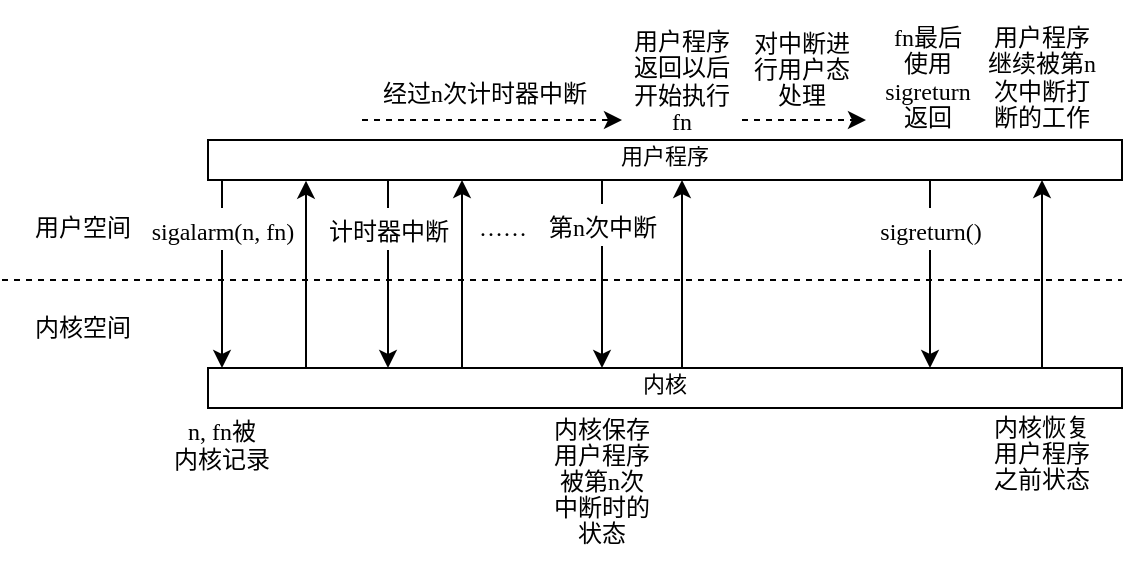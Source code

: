 <mxfile version="17.1.3" type="github">
  <diagram id="5Zsco1YX727TiJmq44mr" name="Page-1">
    <mxGraphModel dx="791" dy="514" grid="1" gridSize="10" guides="1" tooltips="1" connect="1" arrows="1" fold="1" page="1" pageScale="1" pageWidth="1169" pageHeight="827" math="0" shadow="0">
      <root>
        <mxCell id="0" />
        <mxCell id="1" parent="0" />
        <mxCell id="yT5tHZYqJuS_XLaNGveo-1" value="" style="endArrow=none;html=1;rounded=0;dashed=1;" edge="1" parent="1">
          <mxGeometry width="50" height="50" relative="1" as="geometry">
            <mxPoint x="300" y="360" as="sourcePoint" />
            <mxPoint x="860" y="360" as="targetPoint" />
          </mxGeometry>
        </mxCell>
        <mxCell id="yT5tHZYqJuS_XLaNGveo-4" value="&lt;font face=&quot;宋体-简&quot; style=&quot;font-size: 12px ; font-weight: normal&quot;&gt;用户空间&lt;/font&gt;" style="text;strokeColor=none;fillColor=none;html=1;fontSize=24;fontStyle=1;verticalAlign=middle;align=center;" vertex="1" parent="1">
          <mxGeometry x="330" y="330" width="20" as="geometry" />
        </mxCell>
        <mxCell id="yT5tHZYqJuS_XLaNGveo-5" value="&lt;font face=&quot;宋体-简&quot; style=&quot;font-size: 12px ; font-weight: normal&quot;&gt;内核空间&lt;/font&gt;" style="text;strokeColor=none;fillColor=none;html=1;fontSize=24;fontStyle=1;verticalAlign=middle;align=center;" vertex="1" parent="1">
          <mxGeometry x="330" y="380" width="20" as="geometry" />
        </mxCell>
        <mxCell id="yT5tHZYqJuS_XLaNGveo-13" value="&lt;font face=&quot;Times New Roman&quot; style=&quot;font-size: 12px&quot;&gt;sigalarm(n, fn)&lt;/font&gt;" style="edgeStyle=orthogonalEdgeStyle;rounded=0;orthogonalLoop=1;jettySize=auto;html=1;fontFamily=宋体-简;fontSize=18;entryX=0.5;entryY=0;entryDx=0;entryDy=0;" edge="1" parent="1">
          <mxGeometry x="-0.5" relative="1" as="geometry">
            <mxPoint x="410" y="310" as="sourcePoint" />
            <mxPoint x="410" y="404" as="targetPoint" />
            <mxPoint as="offset" />
          </mxGeometry>
        </mxCell>
        <mxCell id="yT5tHZYqJuS_XLaNGveo-7" value="&lt;div&gt;&lt;span style=&quot;font-size: 11px ; line-height: 1.2&quot;&gt;用户程序&lt;/span&gt;&lt;/div&gt;" style="rounded=0;whiteSpace=wrap;html=1;fontFamily=宋体-简;fontSize=18;verticalAlign=bottom;align=center;horizontal=1;" vertex="1" parent="1">
          <mxGeometry x="403" y="290" width="457" height="20" as="geometry" />
        </mxCell>
        <mxCell id="yT5tHZYqJuS_XLaNGveo-15" value="&lt;font style=&quot;font-size: 12px ; line-height: 1&quot;&gt;&lt;font face=&quot;宋体-简&quot; style=&quot;font-size: 12px&quot;&gt;经过&lt;/font&gt;n&lt;font face=&quot;宋体-简&quot;&gt;次&lt;/font&gt;&lt;font face=&quot;宋体-简&quot; style=&quot;font-size: 12px&quot;&gt;计时器中断&lt;/font&gt;&lt;/font&gt;" style="endArrow=classic;dashed=1;html=1;rounded=0;fontFamily=Times New Roman;fontSize=18;startArrow=none;startFill=0;endFill=1;verticalAlign=bottom;spacing=0;align=center;" edge="1" parent="1">
          <mxGeometry x="-0.067" y="3" width="50" height="50" relative="1" as="geometry">
            <mxPoint x="480" y="280" as="sourcePoint" />
            <mxPoint x="610" y="280" as="targetPoint" />
            <mxPoint as="offset" />
          </mxGeometry>
        </mxCell>
        <mxCell id="yT5tHZYqJuS_XLaNGveo-16" value="&lt;div&gt;&lt;span style=&quot;font-size: 11px ; line-height: 1.2&quot;&gt;内核&lt;/span&gt;&lt;/div&gt;" style="rounded=0;whiteSpace=wrap;html=1;fontFamily=宋体-简;fontSize=18;verticalAlign=bottom;align=center;horizontal=1;" vertex="1" parent="1">
          <mxGeometry x="403" y="404" width="457" height="20" as="geometry" />
        </mxCell>
        <mxCell id="yT5tHZYqJuS_XLaNGveo-25" value="" style="endArrow=classic;html=1;rounded=0;fontFamily=宋体-简;fontSize=12;exitX=0.164;exitY=-0.01;exitDx=0;exitDy=0;exitPerimeter=0;entryX=0.163;entryY=1.017;entryDx=0;entryDy=0;entryPerimeter=0;" edge="1" parent="1">
          <mxGeometry width="50" height="50" relative="1" as="geometry">
            <mxPoint x="452" y="403.8" as="sourcePoint" />
            <mxPoint x="452" y="310.34" as="targetPoint" />
          </mxGeometry>
        </mxCell>
        <mxCell id="yT5tHZYqJuS_XLaNGveo-26" value="&lt;span style=&quot;font-size: 12px&quot;&gt;计时器中断&lt;/span&gt;" style="edgeStyle=orthogonalEdgeStyle;rounded=0;orthogonalLoop=1;jettySize=auto;html=1;fontFamily=宋体-简;fontSize=18;entryX=0.5;entryY=0;entryDx=0;entryDy=0;" edge="1" parent="1">
          <mxGeometry x="-0.5" relative="1" as="geometry">
            <mxPoint x="493" y="310" as="sourcePoint" />
            <mxPoint x="493" y="404" as="targetPoint" />
            <mxPoint as="offset" />
          </mxGeometry>
        </mxCell>
        <mxCell id="yT5tHZYqJuS_XLaNGveo-27" value="" style="endArrow=classic;html=1;rounded=0;fontFamily=宋体-简;fontSize=12;exitX=0.164;exitY=-0.01;exitDx=0;exitDy=0;exitPerimeter=0;entryX=0.163;entryY=1.017;entryDx=0;entryDy=0;entryPerimeter=0;" edge="1" parent="1">
          <mxGeometry width="50" height="50" relative="1" as="geometry">
            <mxPoint x="530" y="403.46" as="sourcePoint" />
            <mxPoint x="530" y="310.0" as="targetPoint" />
          </mxGeometry>
        </mxCell>
        <mxCell id="yT5tHZYqJuS_XLaNGveo-28" value="&lt;font face=&quot;宋体-简&quot;&gt;&lt;span style=&quot;font-size: 12px ; font-weight: 400&quot;&gt;……&lt;/span&gt;&lt;/font&gt;" style="text;strokeColor=none;fillColor=none;html=1;fontSize=24;fontStyle=1;verticalAlign=middle;align=center;" vertex="1" parent="1">
          <mxGeometry x="540" y="330" width="20" as="geometry" />
        </mxCell>
        <mxCell id="yT5tHZYqJuS_XLaNGveo-29" value="&lt;span style=&quot;font-size: 12px ; line-height: 1.3&quot;&gt;第&lt;font face=&quot;Times New Roman&quot;&gt;n&lt;/font&gt;次中断&lt;br&gt;&lt;/span&gt;" style="edgeStyle=orthogonalEdgeStyle;rounded=0;orthogonalLoop=1;jettySize=auto;html=1;fontFamily=宋体-简;fontSize=18;entryX=0.5;entryY=0;entryDx=0;entryDy=0;spacing=0;endSize=6;jumpSize=9;verticalAlign=middle;labelPosition=center;verticalLabelPosition=middle;align=center;" edge="1" parent="1">
          <mxGeometry x="-0.532" relative="1" as="geometry">
            <mxPoint x="600" y="310" as="sourcePoint" />
            <mxPoint x="600" y="404" as="targetPoint" />
            <mxPoint as="offset" />
          </mxGeometry>
        </mxCell>
        <mxCell id="yT5tHZYqJuS_XLaNGveo-36" value="&lt;p style=&quot;line-height: 1.1&quot;&gt;&lt;font face=&quot;Times New Roman&quot;&gt;n, fn&lt;/font&gt;被&lt;br&gt;&lt;span&gt;内核记录&lt;/span&gt;&lt;/p&gt;" style="text;html=1;strokeColor=none;fillColor=none;align=center;verticalAlign=middle;whiteSpace=wrap;rounded=0;fontFamily=宋体-简;fontSize=12;" vertex="1" parent="1">
          <mxGeometry x="380" y="428" width="60" height="30" as="geometry" />
        </mxCell>
        <mxCell id="yT5tHZYqJuS_XLaNGveo-39" value="&lt;p style=&quot;line-height: 1.1&quot;&gt;内核保存用户程序被第&lt;font face=&quot;Times New Roman&quot;&gt;n&lt;/font&gt;次&lt;br&gt;中断时的状态&lt;/p&gt;" style="text;html=1;strokeColor=none;fillColor=none;align=center;verticalAlign=middle;whiteSpace=wrap;rounded=0;fontFamily=宋体-简;fontSize=12;" vertex="1" parent="1">
          <mxGeometry x="570" y="446" width="60" height="30" as="geometry" />
        </mxCell>
        <mxCell id="yT5tHZYqJuS_XLaNGveo-41" value="" style="endArrow=classic;html=1;rounded=0;fontFamily=宋体-简;fontSize=12;exitX=0.164;exitY=-0.01;exitDx=0;exitDy=0;exitPerimeter=0;entryX=0.163;entryY=1.017;entryDx=0;entryDy=0;entryPerimeter=0;" edge="1" parent="1">
          <mxGeometry width="50" height="50" relative="1" as="geometry">
            <mxPoint x="640" y="403.46" as="sourcePoint" />
            <mxPoint x="640" y="310" as="targetPoint" />
          </mxGeometry>
        </mxCell>
        <mxCell id="yT5tHZYqJuS_XLaNGveo-42" value="&lt;p style=&quot;line-height: 1.1&quot;&gt;用户程序返回以后开始执行&lt;br&gt;&lt;font face=&quot;Times New Roman&quot;&gt;fn&lt;/font&gt;&lt;/p&gt;" style="text;html=1;strokeColor=none;fillColor=none;align=center;verticalAlign=middle;whiteSpace=wrap;rounded=0;fontFamily=宋体-简;fontSize=12;" vertex="1" parent="1">
          <mxGeometry x="610" y="246" width="60" height="30" as="geometry" />
        </mxCell>
        <mxCell id="yT5tHZYqJuS_XLaNGveo-43" value="&lt;font face=&quot;Times New Roman&quot; style=&quot;font-size: 12px&quot;&gt;sigreturn()&lt;/font&gt;" style="edgeStyle=orthogonalEdgeStyle;rounded=0;orthogonalLoop=1;jettySize=auto;html=1;fontFamily=宋体-简;fontSize=18;entryX=0.5;entryY=0;entryDx=0;entryDy=0;" edge="1" parent="1">
          <mxGeometry x="-0.5" relative="1" as="geometry">
            <mxPoint x="764" y="310" as="sourcePoint" />
            <mxPoint x="764" y="404" as="targetPoint" />
            <mxPoint as="offset" />
          </mxGeometry>
        </mxCell>
        <mxCell id="yT5tHZYqJuS_XLaNGveo-44" value="&lt;p style=&quot;line-height: 1.1&quot;&gt;&lt;font face=&quot;Times New Roman&quot;&gt;fn&lt;/font&gt;最后&lt;br&gt;使用&lt;br&gt;&lt;font face=&quot;Times New Roman&quot;&gt;sigreturn&lt;/font&gt;&lt;br&gt;返回&lt;/p&gt;" style="text;html=1;strokeColor=none;fillColor=none;align=center;verticalAlign=middle;whiteSpace=wrap;rounded=0;fontFamily=宋体-简;fontSize=12;" vertex="1" parent="1">
          <mxGeometry x="728" y="244" width="70" height="30" as="geometry" />
        </mxCell>
        <mxCell id="yT5tHZYqJuS_XLaNGveo-45" value="&lt;font face=&quot;宋体-简&quot;&gt;&lt;span style=&quot;font-size: 12px ; line-height: 1&quot;&gt;&lt;br&gt;&lt;/span&gt;&lt;/font&gt;" style="endArrow=classic;dashed=1;html=1;rounded=0;fontFamily=Times New Roman;fontSize=18;startArrow=none;startFill=0;endFill=1;verticalAlign=bottom;spacing=0;align=center;" edge="1" parent="1">
          <mxGeometry x="-0.067" y="3" width="50" height="50" relative="1" as="geometry">
            <mxPoint x="670" y="280" as="sourcePoint" />
            <mxPoint x="732" y="280" as="targetPoint" />
            <mxPoint as="offset" />
            <Array as="points">
              <mxPoint x="730" y="280" />
            </Array>
          </mxGeometry>
        </mxCell>
        <mxCell id="yT5tHZYqJuS_XLaNGveo-46" value="&lt;p style=&quot;line-height: 1.1&quot;&gt;对中断进行用户态处理&lt;/p&gt;" style="text;html=1;strokeColor=none;fillColor=none;align=center;verticalAlign=middle;whiteSpace=wrap;rounded=0;fontFamily=宋体-简;fontSize=12;" vertex="1" parent="1">
          <mxGeometry x="670" y="240" width="60" height="30" as="geometry" />
        </mxCell>
        <mxCell id="yT5tHZYqJuS_XLaNGveo-48" value="" style="endArrow=classic;html=1;rounded=0;fontFamily=宋体-简;fontSize=12;exitX=0.164;exitY=-0.01;exitDx=0;exitDy=0;exitPerimeter=0;entryX=0.163;entryY=1.017;entryDx=0;entryDy=0;entryPerimeter=0;" edge="1" parent="1">
          <mxGeometry width="50" height="50" relative="1" as="geometry">
            <mxPoint x="820" y="403.46" as="sourcePoint" />
            <mxPoint x="820" y="310" as="targetPoint" />
          </mxGeometry>
        </mxCell>
        <mxCell id="yT5tHZYqJuS_XLaNGveo-49" value="&lt;p style=&quot;line-height: 1.1&quot;&gt;内核恢复用户程序之前状态&lt;/p&gt;" style="text;html=1;strokeColor=none;fillColor=none;align=center;verticalAlign=middle;whiteSpace=wrap;rounded=0;fontFamily=宋体-简;fontSize=12;" vertex="1" parent="1">
          <mxGeometry x="790" y="432" width="60" height="30" as="geometry" />
        </mxCell>
        <mxCell id="yT5tHZYqJuS_XLaNGveo-50" value="&lt;p style=&quot;line-height: 1.1&quot;&gt;用户程序继续被第&lt;font face=&quot;Times New Roman&quot;&gt;n&lt;/font&gt;次中断打断的工作&lt;br&gt;&lt;/p&gt;" style="text;html=1;strokeColor=none;fillColor=none;align=center;verticalAlign=middle;whiteSpace=wrap;rounded=0;fontFamily=宋体-简;fontSize=12;" vertex="1" parent="1">
          <mxGeometry x="790" y="244" width="60" height="30" as="geometry" />
        </mxCell>
      </root>
    </mxGraphModel>
  </diagram>
</mxfile>
